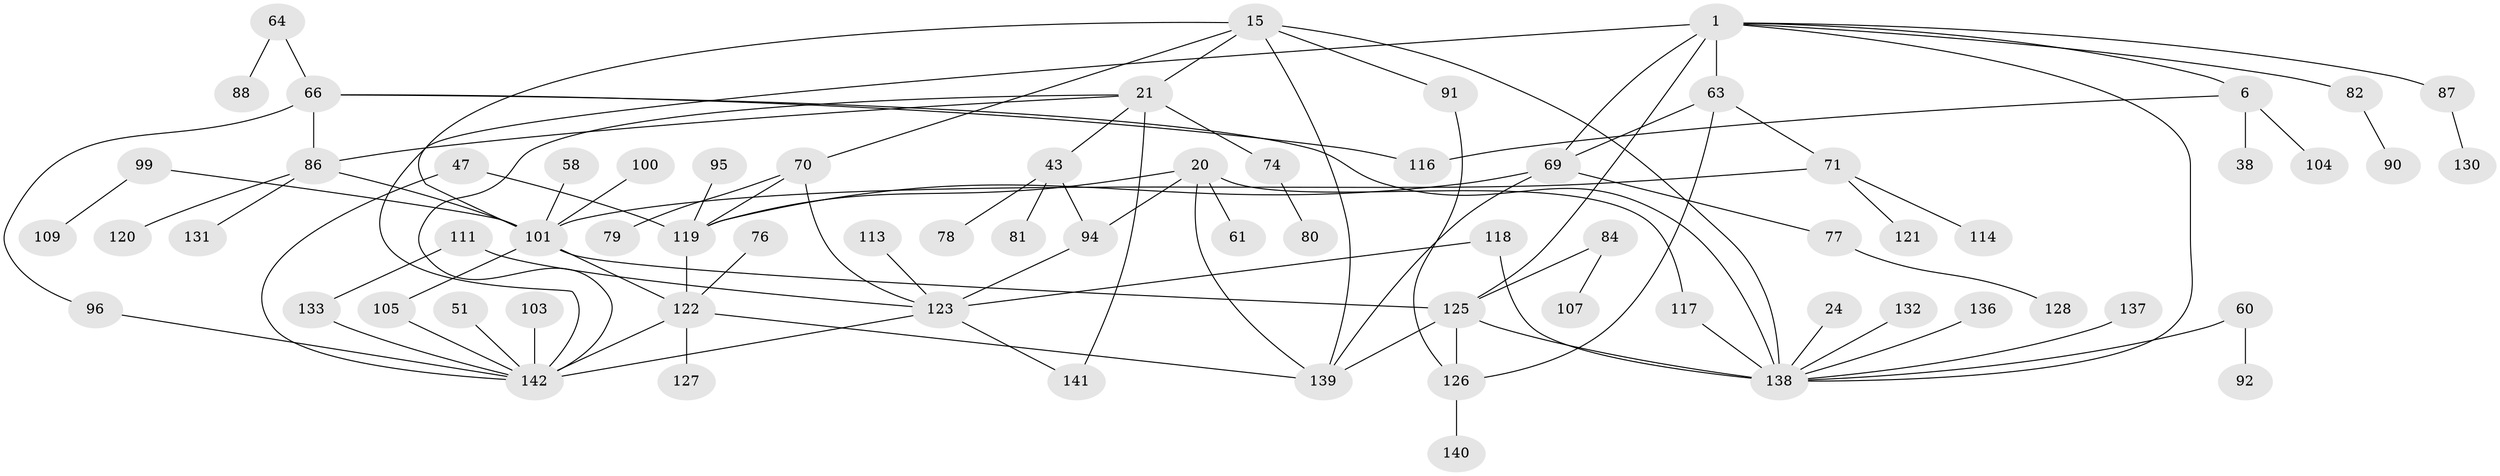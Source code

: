 // original degree distribution, {11: 0.007042253521126761, 6: 0.02112676056338028, 5: 0.04929577464788732, 8: 0.014084507042253521, 4: 0.13380281690140844, 7: 0.02112676056338028, 1: 0.2887323943661972, 2: 0.2676056338028169, 3: 0.19718309859154928}
// Generated by graph-tools (version 1.1) at 2025/41/03/09/25 04:41:49]
// undirected, 71 vertices, 97 edges
graph export_dot {
graph [start="1"]
  node [color=gray90,style=filled];
  1;
  6;
  15 [super="+12"];
  20;
  21;
  24;
  38;
  43;
  47 [super="+36"];
  51;
  58;
  60;
  61 [super="+25+27"];
  63 [super="+19"];
  64;
  66 [super="+55"];
  69 [super="+5"];
  70 [super="+14+35"];
  71;
  74;
  76;
  77;
  78;
  79;
  80;
  81;
  82 [super="+59"];
  84;
  86;
  87;
  88;
  90;
  91 [super="+68"];
  92;
  94 [super="+31"];
  95;
  96;
  99 [super="+98"];
  100;
  101 [super="+39+85+83"];
  103;
  104;
  105;
  107;
  109;
  111;
  113;
  114;
  116 [super="+53"];
  117 [super="+16"];
  118 [super="+26+52"];
  119 [super="+44+73+89+41"];
  120;
  121;
  122 [super="+110+108"];
  123 [super="+65+112"];
  125 [super="+33"];
  126;
  127 [super="+32+115"];
  128;
  130;
  131;
  132;
  133;
  136;
  137;
  138 [super="+135+106"];
  139 [super="+124+129"];
  140;
  141;
  142 [super="+48+134+18"];
  1 -- 6;
  1 -- 87;
  1 -- 125 [weight=2];
  1 -- 63 [weight=2];
  1 -- 82;
  1 -- 69;
  1 -- 142;
  1 -- 138 [weight=2];
  6 -- 38;
  6 -- 104;
  6 -- 116 [weight=2];
  15 -- 21 [weight=2];
  15 -- 138 [weight=2];
  15 -- 70;
  15 -- 91;
  15 -- 101;
  15 -- 139;
  20 -- 94 [weight=2];
  20 -- 119;
  20 -- 139;
  20 -- 117;
  20 -- 61 [weight=2];
  21 -- 43;
  21 -- 74;
  21 -- 141;
  21 -- 86;
  21 -- 142;
  24 -- 138;
  43 -- 78;
  43 -- 81;
  43 -- 94;
  47 -- 119;
  47 -- 142 [weight=2];
  51 -- 142;
  58 -- 101;
  60 -- 92;
  60 -- 138;
  63 -- 126;
  63 -- 69;
  63 -- 71;
  64 -- 88;
  64 -- 66;
  66 -- 96;
  66 -- 116;
  66 -- 86;
  66 -- 138;
  69 -- 139;
  69 -- 119 [weight=2];
  69 -- 77;
  70 -- 123;
  70 -- 79;
  70 -- 119;
  71 -- 114;
  71 -- 121;
  71 -- 101;
  74 -- 80;
  76 -- 122;
  77 -- 128;
  82 -- 90;
  84 -- 107;
  84 -- 125;
  86 -- 120;
  86 -- 131;
  86 -- 101;
  87 -- 130;
  91 -- 126;
  94 -- 123 [weight=2];
  95 -- 119;
  96 -- 142;
  99 -- 101;
  99 -- 109;
  100 -- 101;
  101 -- 125 [weight=2];
  101 -- 122 [weight=2];
  101 -- 105;
  103 -- 142;
  105 -- 142;
  111 -- 133;
  111 -- 123;
  113 -- 123;
  117 -- 138;
  118 -- 138 [weight=4];
  118 -- 123;
  119 -- 122 [weight=2];
  122 -- 127 [weight=3];
  122 -- 139;
  122 -- 142 [weight=3];
  123 -- 141;
  123 -- 142;
  125 -- 126;
  125 -- 139;
  125 -- 138;
  126 -- 140;
  132 -- 138;
  133 -- 142;
  136 -- 138;
  137 -- 138;
}
